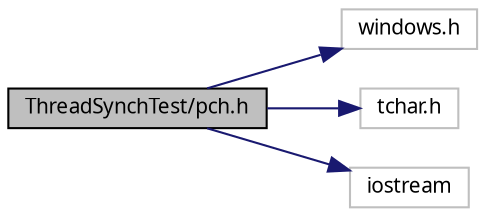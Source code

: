 digraph G
{
  edge [fontname="FreeSans.ttf",fontsize=10,labelfontname="FreeSans.ttf",labelfontsize=10];
  node [fontname="FreeSans.ttf",fontsize=10,shape=record];
  rankdir=LR;
  Node1 [label="ThreadSynchTest/pch.h",height=0.2,width=0.4,color="black", fillcolor="grey75", style="filled" fontcolor="black"];
  Node1 -> Node2 [color="midnightblue",fontsize=10,style="solid"];
  Node2 [label="windows.h",height=0.2,width=0.4,color="grey75", fillcolor="white", style="filled"];
  Node1 -> Node3 [color="midnightblue",fontsize=10,style="solid"];
  Node3 [label="tchar.h",height=0.2,width=0.4,color="grey75", fillcolor="white", style="filled"];
  Node1 -> Node4 [color="midnightblue",fontsize=10,style="solid"];
  Node4 [label="iostream",height=0.2,width=0.4,color="grey75", fillcolor="white", style="filled"];
}
